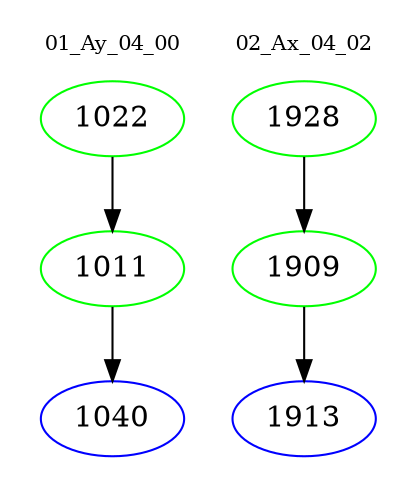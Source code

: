 digraph{
subgraph cluster_0 {
color = white
label = "01_Ay_04_00";
fontsize=10;
T0_1022 [label="1022", color="green"]
T0_1022 -> T0_1011 [color="black"]
T0_1011 [label="1011", color="green"]
T0_1011 -> T0_1040 [color="black"]
T0_1040 [label="1040", color="blue"]
}
subgraph cluster_1 {
color = white
label = "02_Ax_04_02";
fontsize=10;
T1_1928 [label="1928", color="green"]
T1_1928 -> T1_1909 [color="black"]
T1_1909 [label="1909", color="green"]
T1_1909 -> T1_1913 [color="black"]
T1_1913 [label="1913", color="blue"]
}
}
